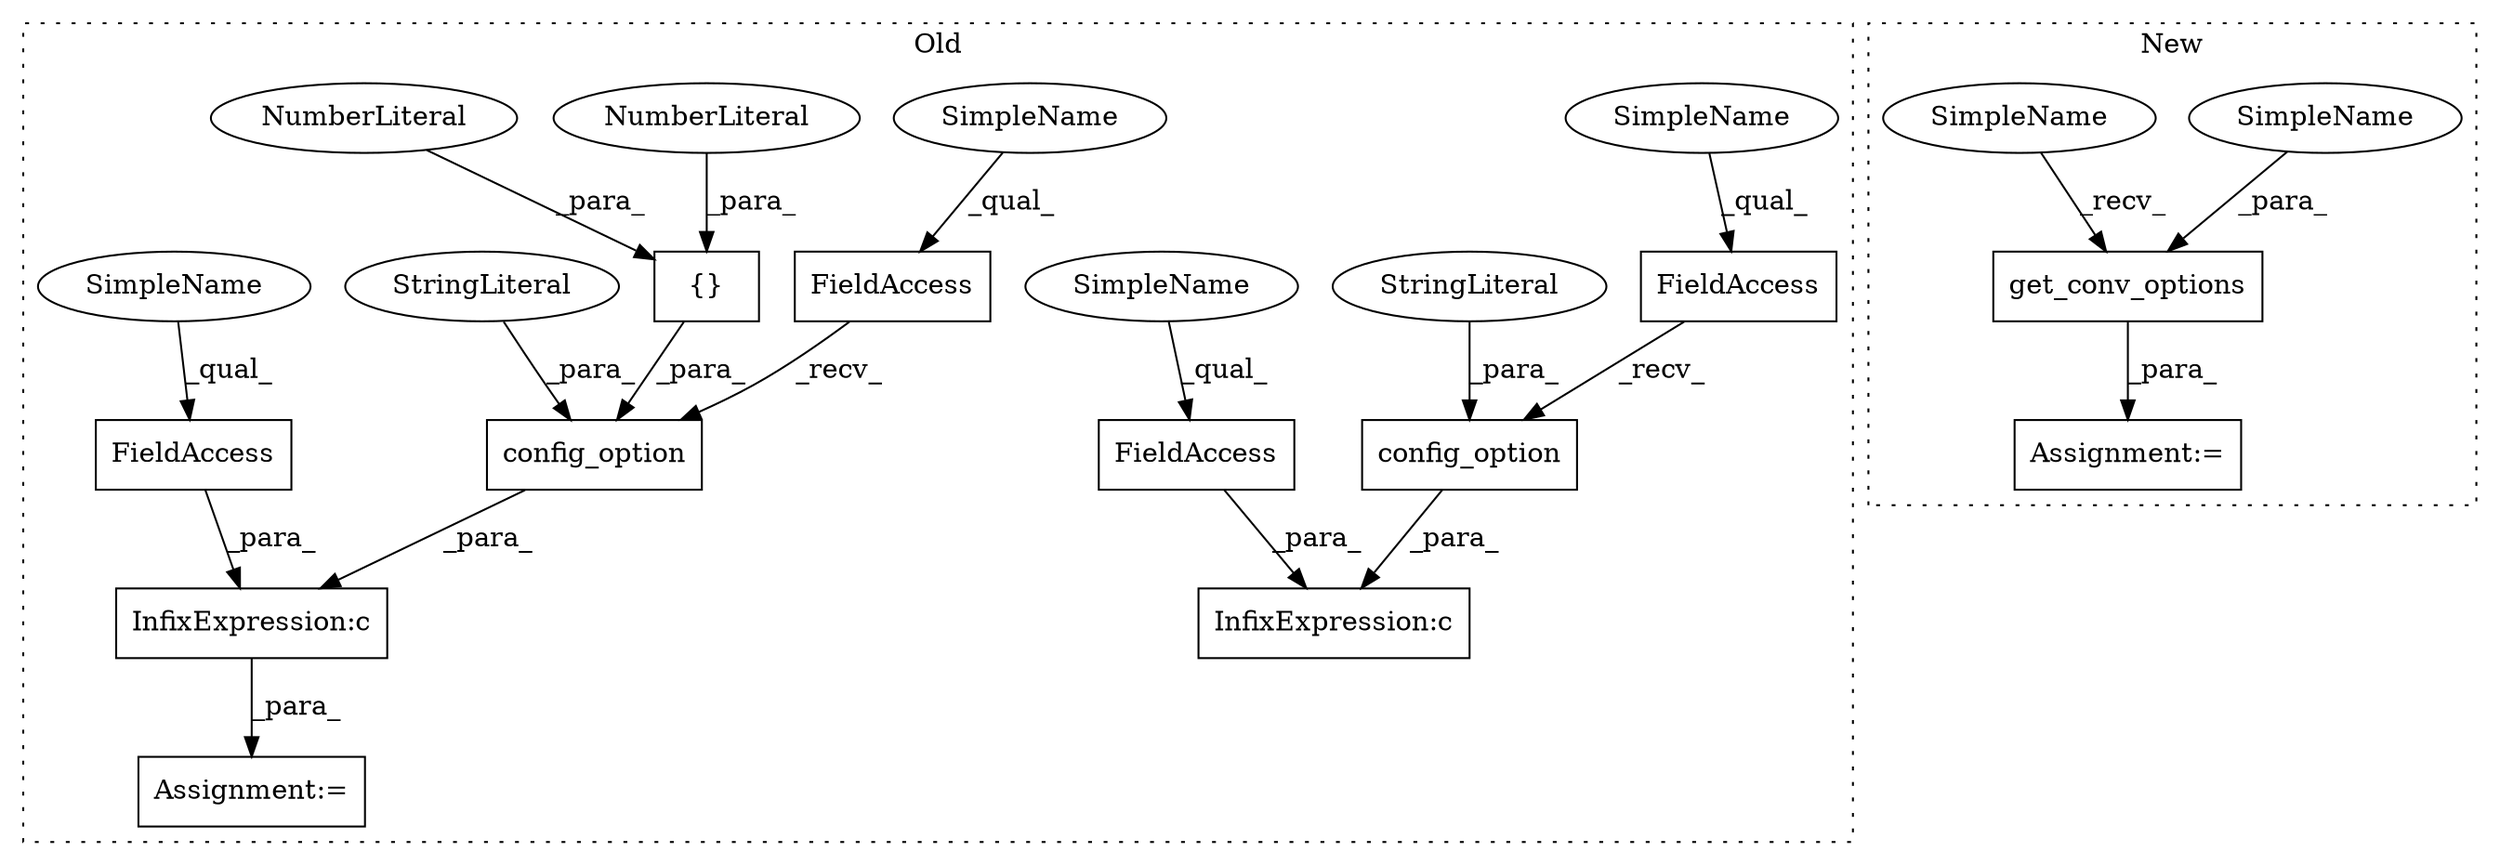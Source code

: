 digraph G {
subgraph cluster0 {
1 [label="{}" a="4" s="26863,26867" l="1,1" shape="box"];
3 [label="NumberLiteral" a="34" s="26866" l="1" shape="ellipse"];
4 [label="NumberLiteral" a="34" s="26864" l="1" shape="ellipse"];
5 [label="InfixExpression:c" a="27" s="26818" l="4" shape="box"];
6 [label="FieldAccess" a="22" s="26804" l="14" shape="box"];
7 [label="FieldAccess" a="22" s="26726" l="14" shape="box"];
8 [label="InfixExpression:c" a="27" s="26740" l="4" shape="box"];
9 [label="config_option" a="32" s="26831,26868" l="14,1" shape="box"];
10 [label="FieldAccess" a="22" s="26822" l="8" shape="box"];
11 [label="FieldAccess" a="22" s="26744" l="8" shape="box"];
12 [label="StringLiteral" a="45" s="26845" l="8" shape="ellipse"];
13 [label="config_option" a="32" s="26753,26790" l="14,1" shape="box"];
15 [label="Assignment:=" a="7" s="26802" l="1" shape="box"];
16 [label="StringLiteral" a="45" s="26767" l="8" shape="ellipse"];
17 [label="SimpleName" a="42" s="26744" l="4" shape="ellipse"];
18 [label="SimpleName" a="42" s="26822" l="4" shape="ellipse"];
19 [label="SimpleName" a="42" s="26726" l="7" shape="ellipse"];
20 [label="SimpleName" a="42" s="26804" l="7" shape="ellipse"];
label = "Old";
style="dotted";
}
subgraph cluster1 {
2 [label="get_conv_options" a="32" s="25937,25968" l="17,1" shape="box"];
14 [label="Assignment:=" a="7" s="25930" l="2" shape="box"];
21 [label="SimpleName" a="42" s="25961" l="7" shape="ellipse"];
22 [label="SimpleName" a="42" s="25932" l="4" shape="ellipse"];
label = "New";
style="dotted";
}
1 -> 9 [label="_para_"];
2 -> 14 [label="_para_"];
3 -> 1 [label="_para_"];
4 -> 1 [label="_para_"];
5 -> 15 [label="_para_"];
6 -> 5 [label="_para_"];
7 -> 8 [label="_para_"];
9 -> 5 [label="_para_"];
10 -> 9 [label="_recv_"];
11 -> 13 [label="_recv_"];
12 -> 9 [label="_para_"];
13 -> 8 [label="_para_"];
16 -> 13 [label="_para_"];
17 -> 11 [label="_qual_"];
18 -> 10 [label="_qual_"];
19 -> 7 [label="_qual_"];
20 -> 6 [label="_qual_"];
21 -> 2 [label="_para_"];
22 -> 2 [label="_recv_"];
}